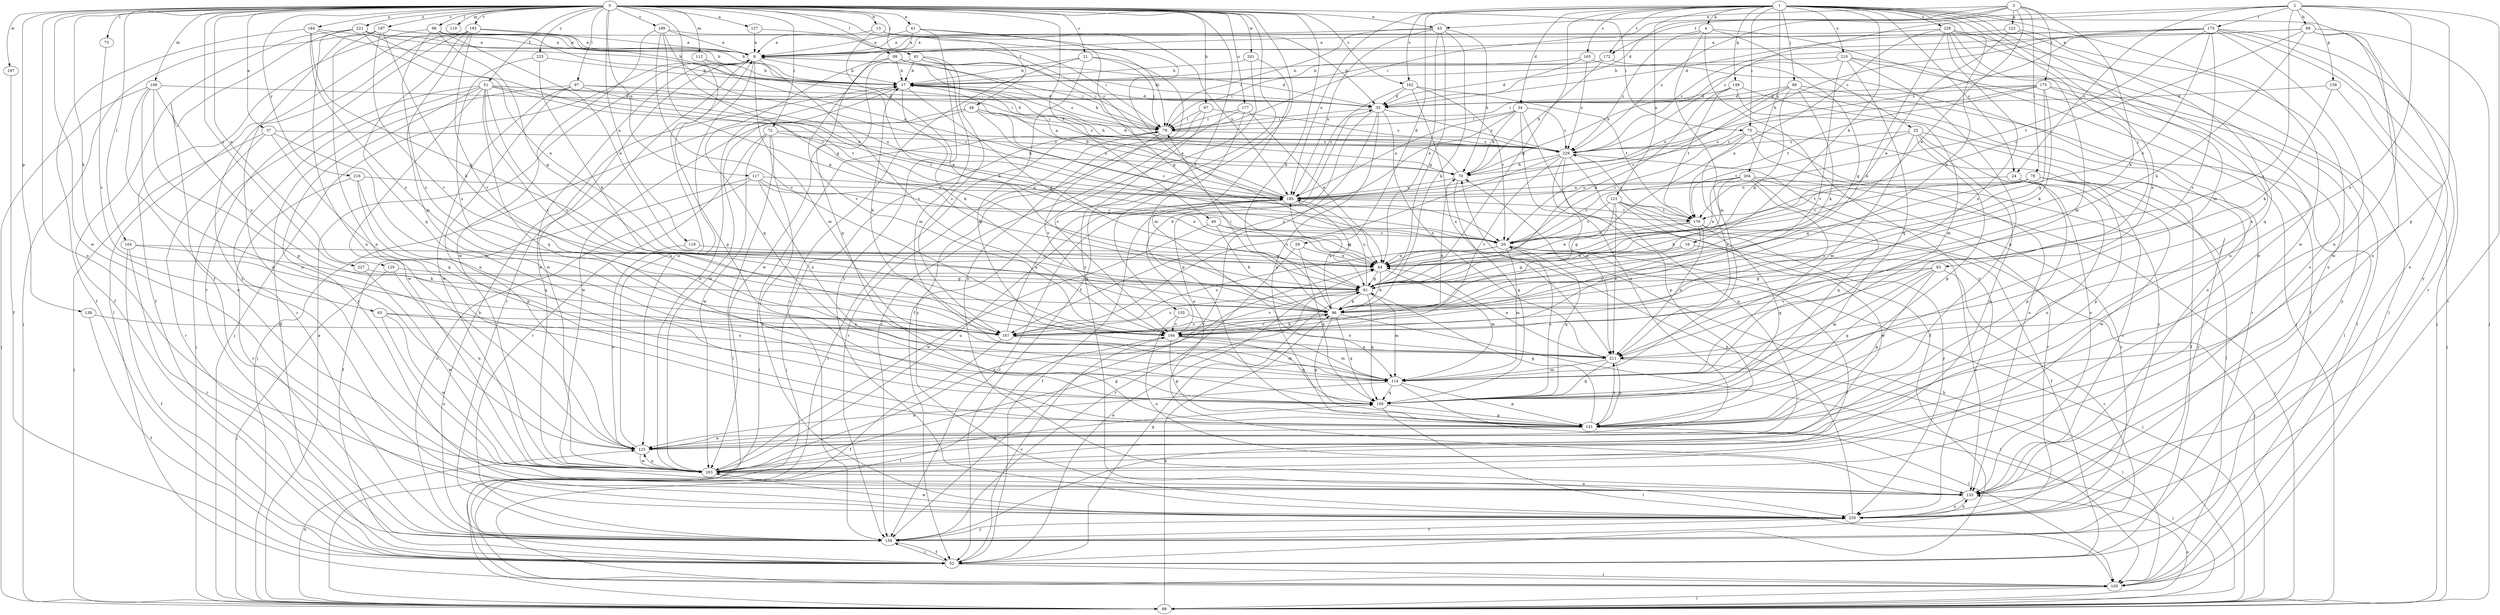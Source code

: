 strict digraph  {
0;
1;
2;
3;
4;
8;
13;
16;
17;
21;
24;
25;
26;
29;
34;
35;
37;
41;
43;
44;
48;
49;
51;
52;
61;
63;
67;
68;
70;
72;
73;
75;
78;
79;
81;
83;
86;
88;
96;
97;
98;
99;
104;
105;
108;
110;
112;
114;
117;
119;
120;
121;
122;
123;
127;
133;
138;
139;
141;
149;
150;
155;
158;
162;
165;
167;
172;
173;
175;
176;
177;
184;
185;
187;
189;
192;
194;
197;
201;
203;
204;
210;
211;
216;
220;
221;
223;
227;
228;
229;
0 -> 13  [label=b];
0 -> 21  [label=c];
0 -> 37  [label=e];
0 -> 41  [label=e];
0 -> 43  [label=e];
0 -> 48  [label=f];
0 -> 49  [label=f];
0 -> 51  [label=f];
0 -> 52  [label=f];
0 -> 61  [label=g];
0 -> 63  [label=h];
0 -> 67  [label=h];
0 -> 72  [label=i];
0 -> 73  [label=i];
0 -> 75  [label=i];
0 -> 81  [label=j];
0 -> 96  [label=k];
0 -> 97  [label=l];
0 -> 98  [label=l];
0 -> 99  [label=l];
0 -> 104  [label=l];
0 -> 108  [label=m];
0 -> 110  [label=m];
0 -> 112  [label=m];
0 -> 117  [label=n];
0 -> 119  [label=n];
0 -> 120  [label=n];
0 -> 127  [label=o];
0 -> 133  [label=o];
0 -> 138  [label=p];
0 -> 155  [label=r];
0 -> 162  [label=s];
0 -> 177  [label=u];
0 -> 184  [label=u];
0 -> 187  [label=v];
0 -> 189  [label=v];
0 -> 192  [label=v];
0 -> 197  [label=w];
0 -> 201  [label=w];
0 -> 203  [label=w];
0 -> 216  [label=y];
0 -> 220  [label=y];
0 -> 221  [label=z];
0 -> 223  [label=z];
0 -> 227  [label=z];
1 -> 4  [label=a];
1 -> 16  [label=b];
1 -> 24  [label=c];
1 -> 29  [label=d];
1 -> 34  [label=d];
1 -> 61  [label=g];
1 -> 75  [label=i];
1 -> 83  [label=j];
1 -> 86  [label=j];
1 -> 96  [label=k];
1 -> 114  [label=m];
1 -> 121  [label=n];
1 -> 133  [label=o];
1 -> 149  [label=q];
1 -> 162  [label=s];
1 -> 165  [label=s];
1 -> 172  [label=t];
1 -> 185  [label=u];
1 -> 203  [label=w];
1 -> 204  [label=x];
1 -> 210  [label=x];
1 -> 211  [label=x];
1 -> 228  [label=z];
2 -> 24  [label=c];
2 -> 68  [label=h];
2 -> 105  [label=l];
2 -> 139  [label=p];
2 -> 141  [label=p];
2 -> 167  [label=s];
2 -> 172  [label=t];
2 -> 173  [label=t];
2 -> 211  [label=x];
2 -> 229  [label=z];
3 -> 35  [label=d];
3 -> 43  [label=e];
3 -> 44  [label=e];
3 -> 78  [label=i];
3 -> 79  [label=i];
3 -> 96  [label=k];
3 -> 122  [label=n];
3 -> 175  [label=t];
3 -> 229  [label=z];
4 -> 8  [label=a];
4 -> 25  [label=c];
4 -> 88  [label=j];
4 -> 114  [label=m];
4 -> 220  [label=y];
4 -> 229  [label=z];
8 -> 17  [label=b];
8 -> 79  [label=i];
8 -> 88  [label=j];
8 -> 114  [label=m];
8 -> 123  [label=n];
8 -> 158  [label=r];
8 -> 194  [label=v];
8 -> 203  [label=w];
13 -> 8  [label=a];
13 -> 79  [label=i];
13 -> 96  [label=k];
13 -> 185  [label=u];
16 -> 44  [label=e];
16 -> 61  [label=g];
16 -> 133  [label=o];
17 -> 35  [label=d];
17 -> 61  [label=g];
17 -> 70  [label=h];
17 -> 96  [label=k];
17 -> 203  [label=w];
21 -> 17  [label=b];
21 -> 79  [label=i];
21 -> 114  [label=m];
21 -> 133  [label=o];
21 -> 158  [label=r];
24 -> 123  [label=n];
24 -> 133  [label=o];
24 -> 141  [label=p];
24 -> 185  [label=u];
25 -> 52  [label=f];
25 -> 114  [label=m];
25 -> 133  [label=o];
25 -> 141  [label=p];
25 -> 176  [label=t];
25 -> 203  [label=w];
25 -> 229  [label=z];
26 -> 44  [label=e];
26 -> 88  [label=j];
26 -> 114  [label=m];
26 -> 150  [label=q];
26 -> 158  [label=r];
26 -> 167  [label=s];
29 -> 44  [label=e];
29 -> 150  [label=q];
29 -> 158  [label=r];
34 -> 52  [label=f];
34 -> 70  [label=h];
34 -> 79  [label=i];
34 -> 123  [label=n];
34 -> 167  [label=s];
34 -> 185  [label=u];
34 -> 229  [label=z];
35 -> 79  [label=i];
35 -> 133  [label=o];
35 -> 141  [label=p];
35 -> 158  [label=r];
35 -> 211  [label=x];
35 -> 229  [label=z];
37 -> 88  [label=j];
37 -> 114  [label=m];
37 -> 150  [label=q];
37 -> 158  [label=r];
37 -> 229  [label=z];
41 -> 8  [label=a];
41 -> 44  [label=e];
41 -> 61  [label=g];
41 -> 141  [label=p];
41 -> 220  [label=y];
43 -> 8  [label=a];
43 -> 44  [label=e];
43 -> 61  [label=g];
43 -> 70  [label=h];
43 -> 79  [label=i];
43 -> 96  [label=k];
43 -> 185  [label=u];
44 -> 61  [label=g];
44 -> 96  [label=k];
44 -> 114  [label=m];
48 -> 26  [label=c];
48 -> 79  [label=i];
48 -> 88  [label=j];
48 -> 185  [label=u];
48 -> 203  [label=w];
48 -> 229  [label=z];
49 -> 26  [label=c];
49 -> 44  [label=e];
49 -> 96  [label=k];
49 -> 203  [label=w];
51 -> 35  [label=d];
51 -> 79  [label=i];
51 -> 88  [label=j];
51 -> 150  [label=q];
51 -> 158  [label=r];
51 -> 167  [label=s];
51 -> 176  [label=t];
51 -> 185  [label=u];
51 -> 194  [label=v];
51 -> 203  [label=w];
51 -> 220  [label=y];
52 -> 44  [label=e];
52 -> 61  [label=g];
52 -> 105  [label=l];
52 -> 158  [label=r];
52 -> 194  [label=v];
61 -> 96  [label=k];
61 -> 114  [label=m];
61 -> 150  [label=q];
61 -> 167  [label=s];
61 -> 185  [label=u];
61 -> 194  [label=v];
63 -> 133  [label=o];
63 -> 167  [label=s];
63 -> 203  [label=w];
63 -> 211  [label=x];
67 -> 79  [label=i];
67 -> 194  [label=v];
67 -> 220  [label=y];
67 -> 229  [label=z];
68 -> 8  [label=a];
68 -> 26  [label=c];
68 -> 88  [label=j];
68 -> 96  [label=k];
68 -> 158  [label=r];
68 -> 203  [label=w];
68 -> 229  [label=z];
70 -> 17  [label=b];
70 -> 150  [label=q];
70 -> 185  [label=u];
72 -> 70  [label=h];
72 -> 105  [label=l];
72 -> 158  [label=r];
72 -> 203  [label=w];
72 -> 220  [label=y];
72 -> 229  [label=z];
73 -> 167  [label=s];
75 -> 26  [label=c];
75 -> 105  [label=l];
75 -> 133  [label=o];
75 -> 211  [label=x];
75 -> 220  [label=y];
75 -> 229  [label=z];
78 -> 26  [label=c];
78 -> 61  [label=g];
78 -> 141  [label=p];
78 -> 176  [label=t];
78 -> 185  [label=u];
78 -> 203  [label=w];
78 -> 220  [label=y];
79 -> 17  [label=b];
79 -> 88  [label=j];
79 -> 158  [label=r];
79 -> 194  [label=v];
79 -> 229  [label=z];
81 -> 17  [label=b];
81 -> 35  [label=d];
81 -> 79  [label=i];
81 -> 114  [label=m];
81 -> 167  [label=s];
81 -> 203  [label=w];
83 -> 61  [label=g];
83 -> 114  [label=m];
83 -> 141  [label=p];
83 -> 150  [label=q];
83 -> 158  [label=r];
83 -> 194  [label=v];
86 -> 26  [label=c];
86 -> 35  [label=d];
86 -> 61  [label=g];
86 -> 96  [label=k];
86 -> 105  [label=l];
86 -> 133  [label=o];
86 -> 185  [label=u];
88 -> 8  [label=a];
88 -> 70  [label=h];
88 -> 79  [label=i];
88 -> 96  [label=k];
88 -> 123  [label=n];
88 -> 133  [label=o];
96 -> 79  [label=i];
96 -> 105  [label=l];
96 -> 141  [label=p];
96 -> 150  [label=q];
96 -> 167  [label=s];
96 -> 185  [label=u];
96 -> 194  [label=v];
97 -> 26  [label=c];
97 -> 35  [label=d];
97 -> 52  [label=f];
97 -> 123  [label=n];
97 -> 185  [label=u];
97 -> 203  [label=w];
98 -> 8  [label=a];
98 -> 17  [label=b];
98 -> 35  [label=d];
98 -> 44  [label=e];
98 -> 52  [label=f];
98 -> 61  [label=g];
98 -> 167  [label=s];
99 -> 17  [label=b];
99 -> 35  [label=d];
99 -> 150  [label=q];
99 -> 194  [label=v];
99 -> 229  [label=z];
104 -> 44  [label=e];
104 -> 52  [label=f];
104 -> 96  [label=k];
104 -> 158  [label=r];
105 -> 79  [label=i];
105 -> 88  [label=j];
108 -> 35  [label=d];
108 -> 88  [label=j];
108 -> 123  [label=n];
108 -> 133  [label=o];
108 -> 141  [label=p];
108 -> 167  [label=s];
112 -> 17  [label=b];
112 -> 44  [label=e];
112 -> 141  [label=p];
114 -> 105  [label=l];
114 -> 123  [label=n];
114 -> 141  [label=p];
114 -> 150  [label=q];
117 -> 26  [label=c];
117 -> 44  [label=e];
117 -> 52  [label=f];
117 -> 158  [label=r];
117 -> 185  [label=u];
117 -> 211  [label=x];
119 -> 44  [label=e];
119 -> 123  [label=n];
120 -> 61  [label=g];
120 -> 88  [label=j];
120 -> 123  [label=n];
121 -> 26  [label=c];
121 -> 52  [label=f];
121 -> 61  [label=g];
121 -> 176  [label=t];
121 -> 203  [label=w];
121 -> 211  [label=x];
121 -> 220  [label=y];
122 -> 8  [label=a];
122 -> 44  [label=e];
122 -> 133  [label=o];
122 -> 150  [label=q];
123 -> 8  [label=a];
123 -> 203  [label=w];
127 -> 8  [label=a];
127 -> 229  [label=z];
133 -> 220  [label=y];
138 -> 52  [label=f];
138 -> 167  [label=s];
139 -> 35  [label=d];
139 -> 88  [label=j];
139 -> 96  [label=k];
141 -> 61  [label=g];
141 -> 88  [label=j];
141 -> 123  [label=n];
141 -> 211  [label=x];
149 -> 35  [label=d];
149 -> 61  [label=g];
149 -> 114  [label=m];
149 -> 158  [label=r];
149 -> 176  [label=t];
150 -> 26  [label=c];
150 -> 105  [label=l];
150 -> 141  [label=p];
155 -> 133  [label=o];
155 -> 194  [label=v];
155 -> 211  [label=x];
158 -> 17  [label=b];
158 -> 52  [label=f];
158 -> 220  [label=y];
162 -> 26  [label=c];
162 -> 35  [label=d];
162 -> 176  [label=t];
162 -> 185  [label=u];
162 -> 211  [label=x];
165 -> 17  [label=b];
165 -> 35  [label=d];
165 -> 123  [label=n];
165 -> 229  [label=z];
167 -> 17  [label=b];
167 -> 52  [label=f];
167 -> 114  [label=m];
167 -> 185  [label=u];
172 -> 17  [label=b];
172 -> 61  [label=g];
172 -> 70  [label=h];
172 -> 79  [label=i];
173 -> 8  [label=a];
173 -> 35  [label=d];
173 -> 44  [label=e];
173 -> 70  [label=h];
173 -> 88  [label=j];
173 -> 123  [label=n];
173 -> 133  [label=o];
173 -> 167  [label=s];
173 -> 176  [label=t];
173 -> 220  [label=y];
173 -> 229  [label=z];
175 -> 35  [label=d];
175 -> 61  [label=g];
175 -> 79  [label=i];
175 -> 96  [label=k];
175 -> 176  [label=t];
175 -> 185  [label=u];
175 -> 211  [label=x];
175 -> 220  [label=y];
176 -> 26  [label=c];
176 -> 44  [label=e];
176 -> 88  [label=j];
176 -> 150  [label=q];
176 -> 167  [label=s];
176 -> 211  [label=x];
176 -> 229  [label=z];
177 -> 44  [label=e];
177 -> 79  [label=i];
177 -> 141  [label=p];
177 -> 158  [label=r];
184 -> 8  [label=a];
184 -> 17  [label=b];
184 -> 52  [label=f];
184 -> 61  [label=g];
184 -> 167  [label=s];
185 -> 8  [label=a];
185 -> 17  [label=b];
185 -> 52  [label=f];
185 -> 61  [label=g];
185 -> 158  [label=r];
185 -> 176  [label=t];
187 -> 8  [label=a];
187 -> 70  [label=h];
187 -> 88  [label=j];
187 -> 96  [label=k];
187 -> 123  [label=n];
187 -> 133  [label=o];
187 -> 194  [label=v];
189 -> 8  [label=a];
189 -> 26  [label=c];
189 -> 61  [label=g];
189 -> 79  [label=i];
189 -> 194  [label=v];
189 -> 203  [label=w];
192 -> 8  [label=a];
192 -> 105  [label=l];
192 -> 114  [label=m];
192 -> 150  [label=q];
192 -> 158  [label=r];
192 -> 185  [label=u];
192 -> 194  [label=v];
192 -> 220  [label=y];
194 -> 35  [label=d];
194 -> 70  [label=h];
194 -> 96  [label=k];
194 -> 105  [label=l];
194 -> 114  [label=m];
194 -> 141  [label=p];
194 -> 150  [label=q];
194 -> 211  [label=x];
197 -> 52  [label=f];
201 -> 17  [label=b];
201 -> 52  [label=f];
201 -> 114  [label=m];
203 -> 8  [label=a];
203 -> 17  [label=b];
203 -> 44  [label=e];
203 -> 61  [label=g];
203 -> 123  [label=n];
203 -> 133  [label=o];
203 -> 150  [label=q];
203 -> 185  [label=u];
204 -> 26  [label=c];
204 -> 44  [label=e];
204 -> 88  [label=j];
204 -> 96  [label=k];
204 -> 150  [label=q];
204 -> 167  [label=s];
204 -> 185  [label=u];
204 -> 220  [label=y];
210 -> 17  [label=b];
210 -> 52  [label=f];
210 -> 70  [label=h];
210 -> 105  [label=l];
210 -> 141  [label=p];
210 -> 150  [label=q];
210 -> 194  [label=v];
211 -> 44  [label=e];
211 -> 105  [label=l];
211 -> 114  [label=m];
211 -> 141  [label=p];
211 -> 150  [label=q];
216 -> 141  [label=p];
216 -> 150  [label=q];
216 -> 158  [label=r];
216 -> 185  [label=u];
220 -> 70  [label=h];
220 -> 133  [label=o];
220 -> 158  [label=r];
220 -> 203  [label=w];
221 -> 8  [label=a];
221 -> 17  [label=b];
221 -> 26  [label=c];
221 -> 44  [label=e];
221 -> 52  [label=f];
221 -> 123  [label=n];
221 -> 220  [label=y];
223 -> 17  [label=b];
223 -> 96  [label=k];
223 -> 167  [label=s];
227 -> 61  [label=g];
227 -> 203  [label=w];
228 -> 8  [label=a];
228 -> 44  [label=e];
228 -> 96  [label=k];
228 -> 105  [label=l];
228 -> 114  [label=m];
228 -> 133  [label=o];
228 -> 203  [label=w];
228 -> 211  [label=x];
229 -> 70  [label=h];
229 -> 123  [label=n];
229 -> 141  [label=p];
229 -> 158  [label=r];
229 -> 167  [label=s];
229 -> 194  [label=v];
229 -> 211  [label=x];
}
